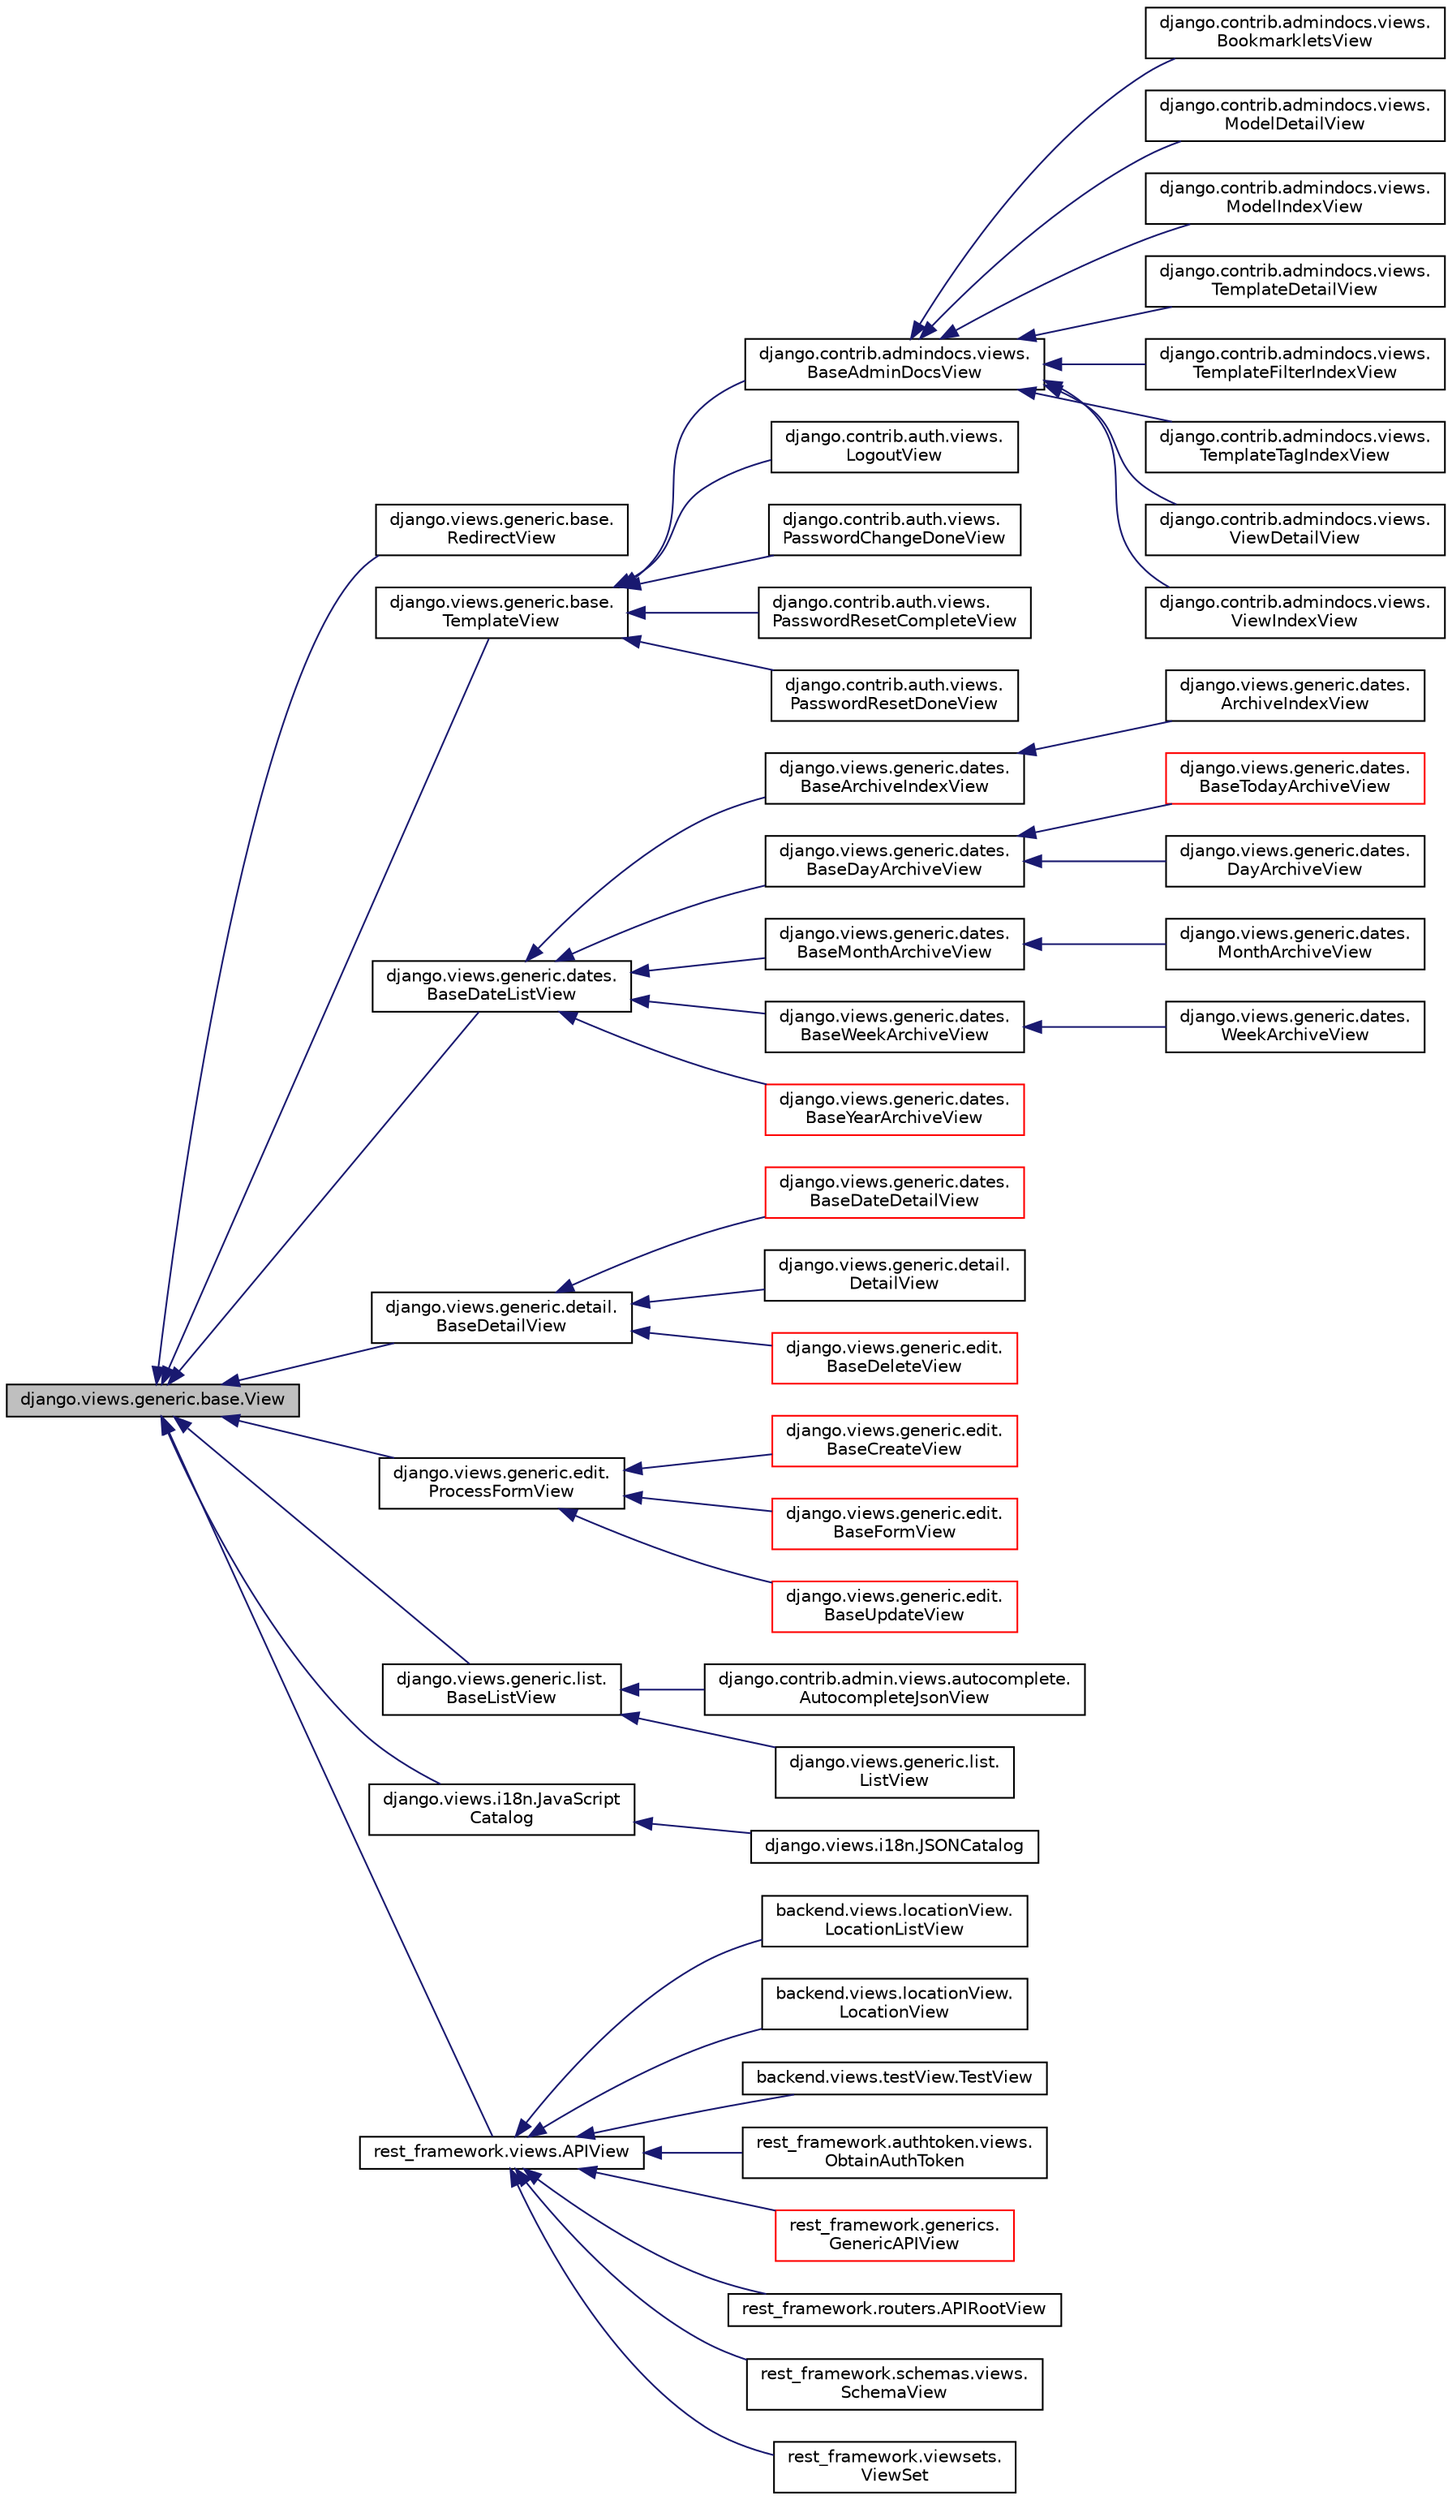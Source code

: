 digraph "django.views.generic.base.View"
{
 // LATEX_PDF_SIZE
  edge [fontname="Helvetica",fontsize="10",labelfontname="Helvetica",labelfontsize="10"];
  node [fontname="Helvetica",fontsize="10",shape=record];
  rankdir="LR";
  Node1 [label="django.views.generic.base.View",height=0.2,width=0.4,color="black", fillcolor="grey75", style="filled", fontcolor="black",tooltip=" "];
  Node1 -> Node2 [dir="back",color="midnightblue",fontsize="10",style="solid",fontname="Helvetica"];
  Node2 [label="django.views.generic.base.\lRedirectView",height=0.2,width=0.4,color="black", fillcolor="white", style="filled",URL="$dd/dec/classdjango_1_1views_1_1generic_1_1base_1_1_redirect_view.html",tooltip=" "];
  Node1 -> Node3 [dir="back",color="midnightblue",fontsize="10",style="solid",fontname="Helvetica"];
  Node3 [label="django.views.generic.base.\lTemplateView",height=0.2,width=0.4,color="black", fillcolor="white", style="filled",URL="$dc/d83/classdjango_1_1views_1_1generic_1_1base_1_1_template_view.html",tooltip=" "];
  Node3 -> Node4 [dir="back",color="midnightblue",fontsize="10",style="solid",fontname="Helvetica"];
  Node4 [label="django.contrib.admindocs.views.\lBaseAdminDocsView",height=0.2,width=0.4,color="black", fillcolor="white", style="filled",URL="$db/dfd/classdjango_1_1contrib_1_1admindocs_1_1views_1_1_base_admin_docs_view.html",tooltip=" "];
  Node4 -> Node5 [dir="back",color="midnightblue",fontsize="10",style="solid",fontname="Helvetica"];
  Node5 [label="django.contrib.admindocs.views.\lBookmarkletsView",height=0.2,width=0.4,color="black", fillcolor="white", style="filled",URL="$db/d9f/classdjango_1_1contrib_1_1admindocs_1_1views_1_1_bookmarklets_view.html",tooltip=" "];
  Node4 -> Node6 [dir="back",color="midnightblue",fontsize="10",style="solid",fontname="Helvetica"];
  Node6 [label="django.contrib.admindocs.views.\lModelDetailView",height=0.2,width=0.4,color="black", fillcolor="white", style="filled",URL="$d4/d58/classdjango_1_1contrib_1_1admindocs_1_1views_1_1_model_detail_view.html",tooltip=" "];
  Node4 -> Node7 [dir="back",color="midnightblue",fontsize="10",style="solid",fontname="Helvetica"];
  Node7 [label="django.contrib.admindocs.views.\lModelIndexView",height=0.2,width=0.4,color="black", fillcolor="white", style="filled",URL="$d0/dbc/classdjango_1_1contrib_1_1admindocs_1_1views_1_1_model_index_view.html",tooltip=" "];
  Node4 -> Node8 [dir="back",color="midnightblue",fontsize="10",style="solid",fontname="Helvetica"];
  Node8 [label="django.contrib.admindocs.views.\lTemplateDetailView",height=0.2,width=0.4,color="black", fillcolor="white", style="filled",URL="$da/d79/classdjango_1_1contrib_1_1admindocs_1_1views_1_1_template_detail_view.html",tooltip=" "];
  Node4 -> Node9 [dir="back",color="midnightblue",fontsize="10",style="solid",fontname="Helvetica"];
  Node9 [label="django.contrib.admindocs.views.\lTemplateFilterIndexView",height=0.2,width=0.4,color="black", fillcolor="white", style="filled",URL="$d6/dda/classdjango_1_1contrib_1_1admindocs_1_1views_1_1_template_filter_index_view.html",tooltip=" "];
  Node4 -> Node10 [dir="back",color="midnightblue",fontsize="10",style="solid",fontname="Helvetica"];
  Node10 [label="django.contrib.admindocs.views.\lTemplateTagIndexView",height=0.2,width=0.4,color="black", fillcolor="white", style="filled",URL="$de/dc2/classdjango_1_1contrib_1_1admindocs_1_1views_1_1_template_tag_index_view.html",tooltip=" "];
  Node4 -> Node11 [dir="back",color="midnightblue",fontsize="10",style="solid",fontname="Helvetica"];
  Node11 [label="django.contrib.admindocs.views.\lViewDetailView",height=0.2,width=0.4,color="black", fillcolor="white", style="filled",URL="$db/d46/classdjango_1_1contrib_1_1admindocs_1_1views_1_1_view_detail_view.html",tooltip=" "];
  Node4 -> Node12 [dir="back",color="midnightblue",fontsize="10",style="solid",fontname="Helvetica"];
  Node12 [label="django.contrib.admindocs.views.\lViewIndexView",height=0.2,width=0.4,color="black", fillcolor="white", style="filled",URL="$db/d45/classdjango_1_1contrib_1_1admindocs_1_1views_1_1_view_index_view.html",tooltip=" "];
  Node3 -> Node13 [dir="back",color="midnightblue",fontsize="10",style="solid",fontname="Helvetica"];
  Node13 [label="django.contrib.auth.views.\lLogoutView",height=0.2,width=0.4,color="black", fillcolor="white", style="filled",URL="$d5/d9b/classdjango_1_1contrib_1_1auth_1_1views_1_1_logout_view.html",tooltip=" "];
  Node3 -> Node14 [dir="back",color="midnightblue",fontsize="10",style="solid",fontname="Helvetica"];
  Node14 [label="django.contrib.auth.views.\lPasswordChangeDoneView",height=0.2,width=0.4,color="black", fillcolor="white", style="filled",URL="$df/d47/classdjango_1_1contrib_1_1auth_1_1views_1_1_password_change_done_view.html",tooltip=" "];
  Node3 -> Node15 [dir="back",color="midnightblue",fontsize="10",style="solid",fontname="Helvetica"];
  Node15 [label="django.contrib.auth.views.\lPasswordResetCompleteView",height=0.2,width=0.4,color="black", fillcolor="white", style="filled",URL="$d0/d72/classdjango_1_1contrib_1_1auth_1_1views_1_1_password_reset_complete_view.html",tooltip=" "];
  Node3 -> Node16 [dir="back",color="midnightblue",fontsize="10",style="solid",fontname="Helvetica"];
  Node16 [label="django.contrib.auth.views.\lPasswordResetDoneView",height=0.2,width=0.4,color="black", fillcolor="white", style="filled",URL="$d7/d94/classdjango_1_1contrib_1_1auth_1_1views_1_1_password_reset_done_view.html",tooltip=" "];
  Node1 -> Node17 [dir="back",color="midnightblue",fontsize="10",style="solid",fontname="Helvetica"];
  Node17 [label="django.views.generic.dates.\lBaseDateListView",height=0.2,width=0.4,color="black", fillcolor="white", style="filled",URL="$d7/d86/classdjango_1_1views_1_1generic_1_1dates_1_1_base_date_list_view.html",tooltip=" "];
  Node17 -> Node18 [dir="back",color="midnightblue",fontsize="10",style="solid",fontname="Helvetica"];
  Node18 [label="django.views.generic.dates.\lBaseArchiveIndexView",height=0.2,width=0.4,color="black", fillcolor="white", style="filled",URL="$d9/d24/classdjango_1_1views_1_1generic_1_1dates_1_1_base_archive_index_view.html",tooltip=" "];
  Node18 -> Node19 [dir="back",color="midnightblue",fontsize="10",style="solid",fontname="Helvetica"];
  Node19 [label="django.views.generic.dates.\lArchiveIndexView",height=0.2,width=0.4,color="black", fillcolor="white", style="filled",URL="$dc/d79/classdjango_1_1views_1_1generic_1_1dates_1_1_archive_index_view.html",tooltip=" "];
  Node17 -> Node20 [dir="back",color="midnightblue",fontsize="10",style="solid",fontname="Helvetica"];
  Node20 [label="django.views.generic.dates.\lBaseDayArchiveView",height=0.2,width=0.4,color="black", fillcolor="white", style="filled",URL="$de/de2/classdjango_1_1views_1_1generic_1_1dates_1_1_base_day_archive_view.html",tooltip=" "];
  Node20 -> Node21 [dir="back",color="midnightblue",fontsize="10",style="solid",fontname="Helvetica"];
  Node21 [label="django.views.generic.dates.\lBaseTodayArchiveView",height=0.2,width=0.4,color="red", fillcolor="white", style="filled",URL="$d8/dd3/classdjango_1_1views_1_1generic_1_1dates_1_1_base_today_archive_view.html",tooltip=" "];
  Node20 -> Node23 [dir="back",color="midnightblue",fontsize="10",style="solid",fontname="Helvetica"];
  Node23 [label="django.views.generic.dates.\lDayArchiveView",height=0.2,width=0.4,color="black", fillcolor="white", style="filled",URL="$d6/dfc/classdjango_1_1views_1_1generic_1_1dates_1_1_day_archive_view.html",tooltip=" "];
  Node17 -> Node24 [dir="back",color="midnightblue",fontsize="10",style="solid",fontname="Helvetica"];
  Node24 [label="django.views.generic.dates.\lBaseMonthArchiveView",height=0.2,width=0.4,color="black", fillcolor="white", style="filled",URL="$d7/da8/classdjango_1_1views_1_1generic_1_1dates_1_1_base_month_archive_view.html",tooltip=" "];
  Node24 -> Node25 [dir="back",color="midnightblue",fontsize="10",style="solid",fontname="Helvetica"];
  Node25 [label="django.views.generic.dates.\lMonthArchiveView",height=0.2,width=0.4,color="black", fillcolor="white", style="filled",URL="$de/d69/classdjango_1_1views_1_1generic_1_1dates_1_1_month_archive_view.html",tooltip=" "];
  Node17 -> Node26 [dir="back",color="midnightblue",fontsize="10",style="solid",fontname="Helvetica"];
  Node26 [label="django.views.generic.dates.\lBaseWeekArchiveView",height=0.2,width=0.4,color="black", fillcolor="white", style="filled",URL="$d5/dac/classdjango_1_1views_1_1generic_1_1dates_1_1_base_week_archive_view.html",tooltip=" "];
  Node26 -> Node27 [dir="back",color="midnightblue",fontsize="10",style="solid",fontname="Helvetica"];
  Node27 [label="django.views.generic.dates.\lWeekArchiveView",height=0.2,width=0.4,color="black", fillcolor="white", style="filled",URL="$d6/d28/classdjango_1_1views_1_1generic_1_1dates_1_1_week_archive_view.html",tooltip=" "];
  Node17 -> Node28 [dir="back",color="midnightblue",fontsize="10",style="solid",fontname="Helvetica"];
  Node28 [label="django.views.generic.dates.\lBaseYearArchiveView",height=0.2,width=0.4,color="red", fillcolor="white", style="filled",URL="$d7/d9e/classdjango_1_1views_1_1generic_1_1dates_1_1_base_year_archive_view.html",tooltip=" "];
  Node1 -> Node30 [dir="back",color="midnightblue",fontsize="10",style="solid",fontname="Helvetica"];
  Node30 [label="django.views.generic.detail.\lBaseDetailView",height=0.2,width=0.4,color="black", fillcolor="white", style="filled",URL="$da/d19/classdjango_1_1views_1_1generic_1_1detail_1_1_base_detail_view.html",tooltip=" "];
  Node30 -> Node31 [dir="back",color="midnightblue",fontsize="10",style="solid",fontname="Helvetica"];
  Node31 [label="django.views.generic.dates.\lBaseDateDetailView",height=0.2,width=0.4,color="red", fillcolor="white", style="filled",URL="$d7/da7/classdjango_1_1views_1_1generic_1_1dates_1_1_base_date_detail_view.html",tooltip=" "];
  Node30 -> Node33 [dir="back",color="midnightblue",fontsize="10",style="solid",fontname="Helvetica"];
  Node33 [label="django.views.generic.detail.\lDetailView",height=0.2,width=0.4,color="black", fillcolor="white", style="filled",URL="$d1/d1b/classdjango_1_1views_1_1generic_1_1detail_1_1_detail_view.html",tooltip=" "];
  Node30 -> Node34 [dir="back",color="midnightblue",fontsize="10",style="solid",fontname="Helvetica"];
  Node34 [label="django.views.generic.edit.\lBaseDeleteView",height=0.2,width=0.4,color="red", fillcolor="white", style="filled",URL="$d9/dab/classdjango_1_1views_1_1generic_1_1edit_1_1_base_delete_view.html",tooltip=" "];
  Node1 -> Node36 [dir="back",color="midnightblue",fontsize="10",style="solid",fontname="Helvetica"];
  Node36 [label="django.views.generic.edit.\lProcessFormView",height=0.2,width=0.4,color="black", fillcolor="white", style="filled",URL="$d1/d13/classdjango_1_1views_1_1generic_1_1edit_1_1_process_form_view.html",tooltip=" "];
  Node36 -> Node37 [dir="back",color="midnightblue",fontsize="10",style="solid",fontname="Helvetica"];
  Node37 [label="django.views.generic.edit.\lBaseCreateView",height=0.2,width=0.4,color="red", fillcolor="white", style="filled",URL="$df/dc0/classdjango_1_1views_1_1generic_1_1edit_1_1_base_create_view.html",tooltip=" "];
  Node36 -> Node39 [dir="back",color="midnightblue",fontsize="10",style="solid",fontname="Helvetica"];
  Node39 [label="django.views.generic.edit.\lBaseFormView",height=0.2,width=0.4,color="red", fillcolor="white", style="filled",URL="$dc/dd4/classdjango_1_1views_1_1generic_1_1edit_1_1_base_form_view.html",tooltip=" "];
  Node36 -> Node45 [dir="back",color="midnightblue",fontsize="10",style="solid",fontname="Helvetica"];
  Node45 [label="django.views.generic.edit.\lBaseUpdateView",height=0.2,width=0.4,color="red", fillcolor="white", style="filled",URL="$dc/d05/classdjango_1_1views_1_1generic_1_1edit_1_1_base_update_view.html",tooltip=" "];
  Node1 -> Node47 [dir="back",color="midnightblue",fontsize="10",style="solid",fontname="Helvetica"];
  Node47 [label="django.views.generic.list.\lBaseListView",height=0.2,width=0.4,color="black", fillcolor="white", style="filled",URL="$d0/d9a/classdjango_1_1views_1_1generic_1_1list_1_1_base_list_view.html",tooltip=" "];
  Node47 -> Node48 [dir="back",color="midnightblue",fontsize="10",style="solid",fontname="Helvetica"];
  Node48 [label="django.contrib.admin.views.autocomplete.\lAutocompleteJsonView",height=0.2,width=0.4,color="black", fillcolor="white", style="filled",URL="$d5/d24/classdjango_1_1contrib_1_1admin_1_1views_1_1autocomplete_1_1_autocomplete_json_view.html",tooltip=" "];
  Node47 -> Node49 [dir="back",color="midnightblue",fontsize="10",style="solid",fontname="Helvetica"];
  Node49 [label="django.views.generic.list.\lListView",height=0.2,width=0.4,color="black", fillcolor="white", style="filled",URL="$d8/d5c/classdjango_1_1views_1_1generic_1_1list_1_1_list_view.html",tooltip=" "];
  Node1 -> Node50 [dir="back",color="midnightblue",fontsize="10",style="solid",fontname="Helvetica"];
  Node50 [label="django.views.i18n.JavaScript\lCatalog",height=0.2,width=0.4,color="black", fillcolor="white", style="filled",URL="$db/d6f/classdjango_1_1views_1_1i18n_1_1_java_script_catalog.html",tooltip=" "];
  Node50 -> Node51 [dir="back",color="midnightblue",fontsize="10",style="solid",fontname="Helvetica"];
  Node51 [label="django.views.i18n.JSONCatalog",height=0.2,width=0.4,color="black", fillcolor="white", style="filled",URL="$d3/dc7/classdjango_1_1views_1_1i18n_1_1_j_s_o_n_catalog.html",tooltip=" "];
  Node1 -> Node52 [dir="back",color="midnightblue",fontsize="10",style="solid",fontname="Helvetica"];
  Node52 [label="rest_framework.views.APIView",height=0.2,width=0.4,color="black", fillcolor="white", style="filled",URL="$d3/d7d/classrest__framework_1_1views_1_1_a_p_i_view.html",tooltip=" "];
  Node52 -> Node53 [dir="back",color="midnightblue",fontsize="10",style="solid",fontname="Helvetica"];
  Node53 [label="backend.views.locationView.\lLocationListView",height=0.2,width=0.4,color="black", fillcolor="white", style="filled",URL="$d4/d13/classbackend_1_1views_1_1location_view_1_1_location_list_view.html",tooltip=" "];
  Node52 -> Node54 [dir="back",color="midnightblue",fontsize="10",style="solid",fontname="Helvetica"];
  Node54 [label="backend.views.locationView.\lLocationView",height=0.2,width=0.4,color="black", fillcolor="white", style="filled",URL="$d8/dae/classbackend_1_1views_1_1location_view_1_1_location_view.html",tooltip=" "];
  Node52 -> Node55 [dir="back",color="midnightblue",fontsize="10",style="solid",fontname="Helvetica"];
  Node55 [label="backend.views.testView.TestView",height=0.2,width=0.4,color="black", fillcolor="white", style="filled",URL="$dc/db2/classbackend_1_1views_1_1test_view_1_1_test_view.html",tooltip=" "];
  Node52 -> Node56 [dir="back",color="midnightblue",fontsize="10",style="solid",fontname="Helvetica"];
  Node56 [label="rest_framework.authtoken.views.\lObtainAuthToken",height=0.2,width=0.4,color="black", fillcolor="white", style="filled",URL="$df/d0a/classrest__framework_1_1authtoken_1_1views_1_1_obtain_auth_token.html",tooltip=" "];
  Node52 -> Node57 [dir="back",color="midnightblue",fontsize="10",style="solid",fontname="Helvetica"];
  Node57 [label="rest_framework.generics.\lGenericAPIView",height=0.2,width=0.4,color="red", fillcolor="white", style="filled",URL="$d9/d8f/classrest__framework_1_1generics_1_1_generic_a_p_i_view.html",tooltip=" "];
  Node52 -> Node70 [dir="back",color="midnightblue",fontsize="10",style="solid",fontname="Helvetica"];
  Node70 [label="rest_framework.routers.APIRootView",height=0.2,width=0.4,color="black", fillcolor="white", style="filled",URL="$db/d85/classrest__framework_1_1routers_1_1_a_p_i_root_view.html",tooltip=" "];
  Node52 -> Node71 [dir="back",color="midnightblue",fontsize="10",style="solid",fontname="Helvetica"];
  Node71 [label="rest_framework.schemas.views.\lSchemaView",height=0.2,width=0.4,color="black", fillcolor="white", style="filled",URL="$dc/dfe/classrest__framework_1_1schemas_1_1views_1_1_schema_view.html",tooltip=" "];
  Node52 -> Node72 [dir="back",color="midnightblue",fontsize="10",style="solid",fontname="Helvetica"];
  Node72 [label="rest_framework.viewsets.\lViewSet",height=0.2,width=0.4,color="black", fillcolor="white", style="filled",URL="$d8/da2/classrest__framework_1_1viewsets_1_1_view_set.html",tooltip=" "];
}
